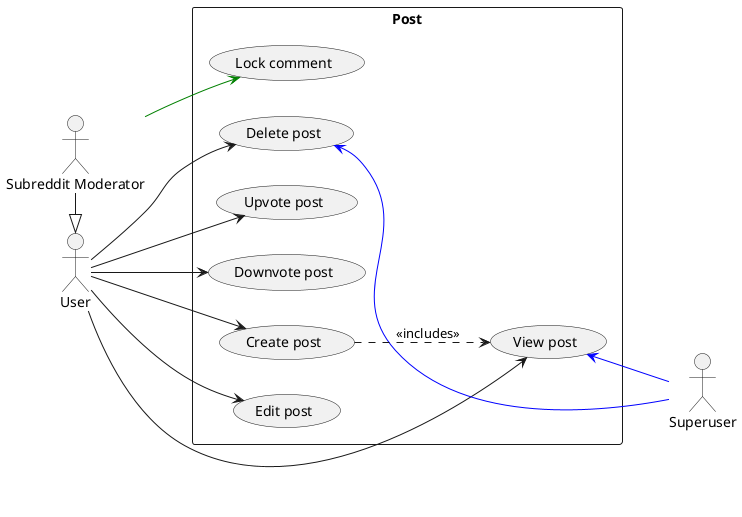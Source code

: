 @startuml
skinparam packageStyle rectangle
left to right direction
actor "User" as user
actor "Subreddit Moderator" as mod
actor "Superuser" as su
mod -|> user

rectangle Post as post {
  usecase "Create post" as post_create
  usecase "View post" as post_read
  usecase "Edit post" as post_update
  usecase "Delete post" as post_delete

  usecase "Upvote post" as post_up
  usecase "Downvote post" as post_down
  usecase "Lock comment" as post_lock
}

user --> post_create
user --> post_read
user --> post_update
user --> post_delete

user --> post_up
user --> post_down

mod -[#green]-> post_lock

post_read   <-[#blue]- su
post_delete <-[#blue]- su

post_create ..> post_read : <<includes>>

@enduml
